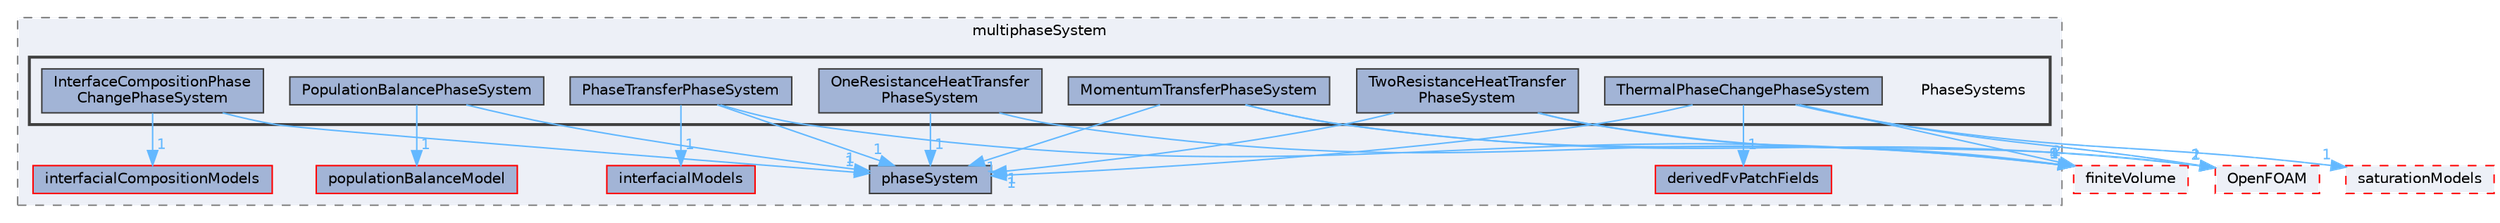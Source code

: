 digraph "src/phaseSystemModels/reactingEuler/multiphaseSystem/PhaseSystems"
{
 // LATEX_PDF_SIZE
  bgcolor="transparent";
  edge [fontname=Helvetica,fontsize=10,labelfontname=Helvetica,labelfontsize=10];
  node [fontname=Helvetica,fontsize=10,shape=box,height=0.2,width=0.4];
  compound=true
  subgraph clusterdir_4edcd2f80655d7be3718758b13a7ab40 {
    graph [ bgcolor="#edf0f7", pencolor="grey50", label="multiphaseSystem", fontname=Helvetica,fontsize=10 style="filled,dashed", URL="dir_4edcd2f80655d7be3718758b13a7ab40.html",tooltip=""]
  dir_c9eb74ea5be55f867422cccc8fbf9bc7 [label="interfacialCompositionModels", fillcolor="#a2b4d6", color="red", style="filled", URL="dir_c9eb74ea5be55f867422cccc8fbf9bc7.html",tooltip=""];
  dir_dfe19b54a98af0254be9d6c989217747 [label="phaseSystem", fillcolor="#a2b4d6", color="grey25", style="filled", URL="dir_dfe19b54a98af0254be9d6c989217747.html",tooltip=""];
  dir_ac9b567ee06e9b41f0fd1a36001841c5 [label="interfacialModels", fillcolor="#a2b4d6", color="red", style="filled", URL="dir_ac9b567ee06e9b41f0fd1a36001841c5.html",tooltip=""];
  dir_e9c594d8f3b0b5d00e00b870816d9586 [label="populationBalanceModel", fillcolor="#a2b4d6", color="red", style="filled", URL="dir_e9c594d8f3b0b5d00e00b870816d9586.html",tooltip=""];
  dir_7ea7ebc28dfda8fecb83ce8abc03c082 [label="derivedFvPatchFields", fillcolor="#a2b4d6", color="red", style="filled", URL="dir_7ea7ebc28dfda8fecb83ce8abc03c082.html",tooltip=""];
  subgraph clusterdir_781c720f7306a7408b32d743fdc101ef {
    graph [ bgcolor="#edf0f7", pencolor="grey25", label="", fontname=Helvetica,fontsize=10 style="filled,bold", URL="dir_781c720f7306a7408b32d743fdc101ef.html",tooltip=""]
    dir_781c720f7306a7408b32d743fdc101ef [shape=plaintext, label="PhaseSystems"];
  dir_990d9f5d8323e5fe65f2ab3e77896907 [label="InterfaceCompositionPhase\lChangePhaseSystem", fillcolor="#a2b4d6", color="grey25", style="filled", URL="dir_990d9f5d8323e5fe65f2ab3e77896907.html",tooltip=""];
  dir_d1a802c91cd8a3c30f2f1f64a46382c0 [label="MomentumTransferPhaseSystem", fillcolor="#a2b4d6", color="grey25", style="filled", URL="dir_d1a802c91cd8a3c30f2f1f64a46382c0.html",tooltip=""];
  dir_b0be13b6da4bbffdc24bf267cdd131f8 [label="OneResistanceHeatTransfer\lPhaseSystem", fillcolor="#a2b4d6", color="grey25", style="filled", URL="dir_b0be13b6da4bbffdc24bf267cdd131f8.html",tooltip=""];
  dir_a31d244350c71b33d6bf577b97c4726d [label="PhaseTransferPhaseSystem", fillcolor="#a2b4d6", color="grey25", style="filled", URL="dir_a31d244350c71b33d6bf577b97c4726d.html",tooltip=""];
  dir_8b590373d8fccfb756bbcc6e65ede593 [label="PopulationBalancePhaseSystem", fillcolor="#a2b4d6", color="grey25", style="filled", URL="dir_8b590373d8fccfb756bbcc6e65ede593.html",tooltip=""];
  dir_fdfb1a4fb776b092b7788054f5f615d2 [label="ThermalPhaseChangePhaseSystem", fillcolor="#a2b4d6", color="grey25", style="filled", URL="dir_fdfb1a4fb776b092b7788054f5f615d2.html",tooltip=""];
  dir_3ebc2023fff248ce707a049bedaa51e6 [label="TwoResistanceHeatTransfer\lPhaseSystem", fillcolor="#a2b4d6", color="grey25", style="filled", URL="dir_3ebc2023fff248ce707a049bedaa51e6.html",tooltip=""];
  }
  }
  dir_9bd15774b555cf7259a6fa18f99fe99b [label="finiteVolume", fillcolor="#edf0f7", color="red", style="filled,dashed", URL="dir_9bd15774b555cf7259a6fa18f99fe99b.html",tooltip=""];
  dir_c5473ff19b20e6ec4dfe5c310b3778a8 [label="OpenFOAM", fillcolor="#edf0f7", color="red", style="filled,dashed", URL="dir_c5473ff19b20e6ec4dfe5c310b3778a8.html",tooltip=""];
  dir_0a821bd01650f974c2b9a25b952bd325 [label="saturationModels", fillcolor="#edf0f7", color="red", style="filled,dashed", URL="dir_0a821bd01650f974c2b9a25b952bd325.html",tooltip=""];
  dir_990d9f5d8323e5fe65f2ab3e77896907->dir_c9eb74ea5be55f867422cccc8fbf9bc7 [headlabel="1", labeldistance=1.5 headhref="dir_001893_001907.html" href="dir_001893_001907.html" color="steelblue1" fontcolor="steelblue1"];
  dir_990d9f5d8323e5fe65f2ab3e77896907->dir_dfe19b54a98af0254be9d6c989217747 [headlabel="1", labeldistance=1.5 headhref="dir_001893_002906.html" href="dir_001893_002906.html" color="steelblue1" fontcolor="steelblue1"];
  dir_d1a802c91cd8a3c30f2f1f64a46382c0->dir_9bd15774b555cf7259a6fa18f99fe99b [headlabel="9", labeldistance=1.5 headhref="dir_002435_001387.html" href="dir_002435_001387.html" color="steelblue1" fontcolor="steelblue1"];
  dir_d1a802c91cd8a3c30f2f1f64a46382c0->dir_c5473ff19b20e6ec4dfe5c310b3778a8 [headlabel="2", labeldistance=1.5 headhref="dir_002435_002695.html" href="dir_002435_002695.html" color="steelblue1" fontcolor="steelblue1"];
  dir_d1a802c91cd8a3c30f2f1f64a46382c0->dir_dfe19b54a98af0254be9d6c989217747 [headlabel="1", labeldistance=1.5 headhref="dir_002435_002906.html" href="dir_002435_002906.html" color="steelblue1" fontcolor="steelblue1"];
  dir_b0be13b6da4bbffdc24bf267cdd131f8->dir_9bd15774b555cf7259a6fa18f99fe99b [headlabel="1", labeldistance=1.5 headhref="dir_002691_001387.html" href="dir_002691_001387.html" color="steelblue1" fontcolor="steelblue1"];
  dir_b0be13b6da4bbffdc24bf267cdd131f8->dir_dfe19b54a98af0254be9d6c989217747 [headlabel="1", labeldistance=1.5 headhref="dir_002691_002906.html" href="dir_002691_002906.html" color="steelblue1" fontcolor="steelblue1"];
  dir_a31d244350c71b33d6bf577b97c4726d->dir_9bd15774b555cf7259a6fa18f99fe99b [headlabel="1", labeldistance=1.5 headhref="dir_002912_001387.html" href="dir_002912_001387.html" color="steelblue1" fontcolor="steelblue1"];
  dir_a31d244350c71b33d6bf577b97c4726d->dir_ac9b567ee06e9b41f0fd1a36001841c5 [headlabel="1", labeldistance=1.5 headhref="dir_002912_001909.html" href="dir_002912_001909.html" color="steelblue1" fontcolor="steelblue1"];
  dir_a31d244350c71b33d6bf577b97c4726d->dir_dfe19b54a98af0254be9d6c989217747 [headlabel="1", labeldistance=1.5 headhref="dir_002912_002906.html" href="dir_002912_002906.html" color="steelblue1" fontcolor="steelblue1"];
  dir_8b590373d8fccfb756bbcc6e65ede593->dir_dfe19b54a98af0254be9d6c989217747 [headlabel="1", labeldistance=1.5 headhref="dir_003004_002906.html" href="dir_003004_002906.html" color="steelblue1" fontcolor="steelblue1"];
  dir_8b590373d8fccfb756bbcc6e65ede593->dir_e9c594d8f3b0b5d00e00b870816d9586 [headlabel="1", labeldistance=1.5 headhref="dir_003004_003002.html" href="dir_003004_003002.html" color="steelblue1" fontcolor="steelblue1"];
  dir_fdfb1a4fb776b092b7788054f5f615d2->dir_0a821bd01650f974c2b9a25b952bd325 [headlabel="1", labeldistance=1.5 headhref="dir_003998_003412.html" href="dir_003998_003412.html" color="steelblue1" fontcolor="steelblue1"];
  dir_fdfb1a4fb776b092b7788054f5f615d2->dir_7ea7ebc28dfda8fecb83ce8abc03c082 [headlabel="1", labeldistance=1.5 headhref="dir_003998_000882.html" href="dir_003998_000882.html" color="steelblue1" fontcolor="steelblue1"];
  dir_fdfb1a4fb776b092b7788054f5f615d2->dir_9bd15774b555cf7259a6fa18f99fe99b [headlabel="2", labeldistance=1.5 headhref="dir_003998_001387.html" href="dir_003998_001387.html" color="steelblue1" fontcolor="steelblue1"];
  dir_fdfb1a4fb776b092b7788054f5f615d2->dir_c5473ff19b20e6ec4dfe5c310b3778a8 [headlabel="1", labeldistance=1.5 headhref="dir_003998_002695.html" href="dir_003998_002695.html" color="steelblue1" fontcolor="steelblue1"];
  dir_fdfb1a4fb776b092b7788054f5f615d2->dir_dfe19b54a98af0254be9d6c989217747 [headlabel="1", labeldistance=1.5 headhref="dir_003998_002906.html" href="dir_003998_002906.html" color="steelblue1" fontcolor="steelblue1"];
  dir_3ebc2023fff248ce707a049bedaa51e6->dir_9bd15774b555cf7259a6fa18f99fe99b [headlabel="4", labeldistance=1.5 headhref="dir_004177_001387.html" href="dir_004177_001387.html" color="steelblue1" fontcolor="steelblue1"];
  dir_3ebc2023fff248ce707a049bedaa51e6->dir_c5473ff19b20e6ec4dfe5c310b3778a8 [headlabel="1", labeldistance=1.5 headhref="dir_004177_002695.html" href="dir_004177_002695.html" color="steelblue1" fontcolor="steelblue1"];
  dir_3ebc2023fff248ce707a049bedaa51e6->dir_dfe19b54a98af0254be9d6c989217747 [headlabel="1", labeldistance=1.5 headhref="dir_004177_002906.html" href="dir_004177_002906.html" color="steelblue1" fontcolor="steelblue1"];
}
